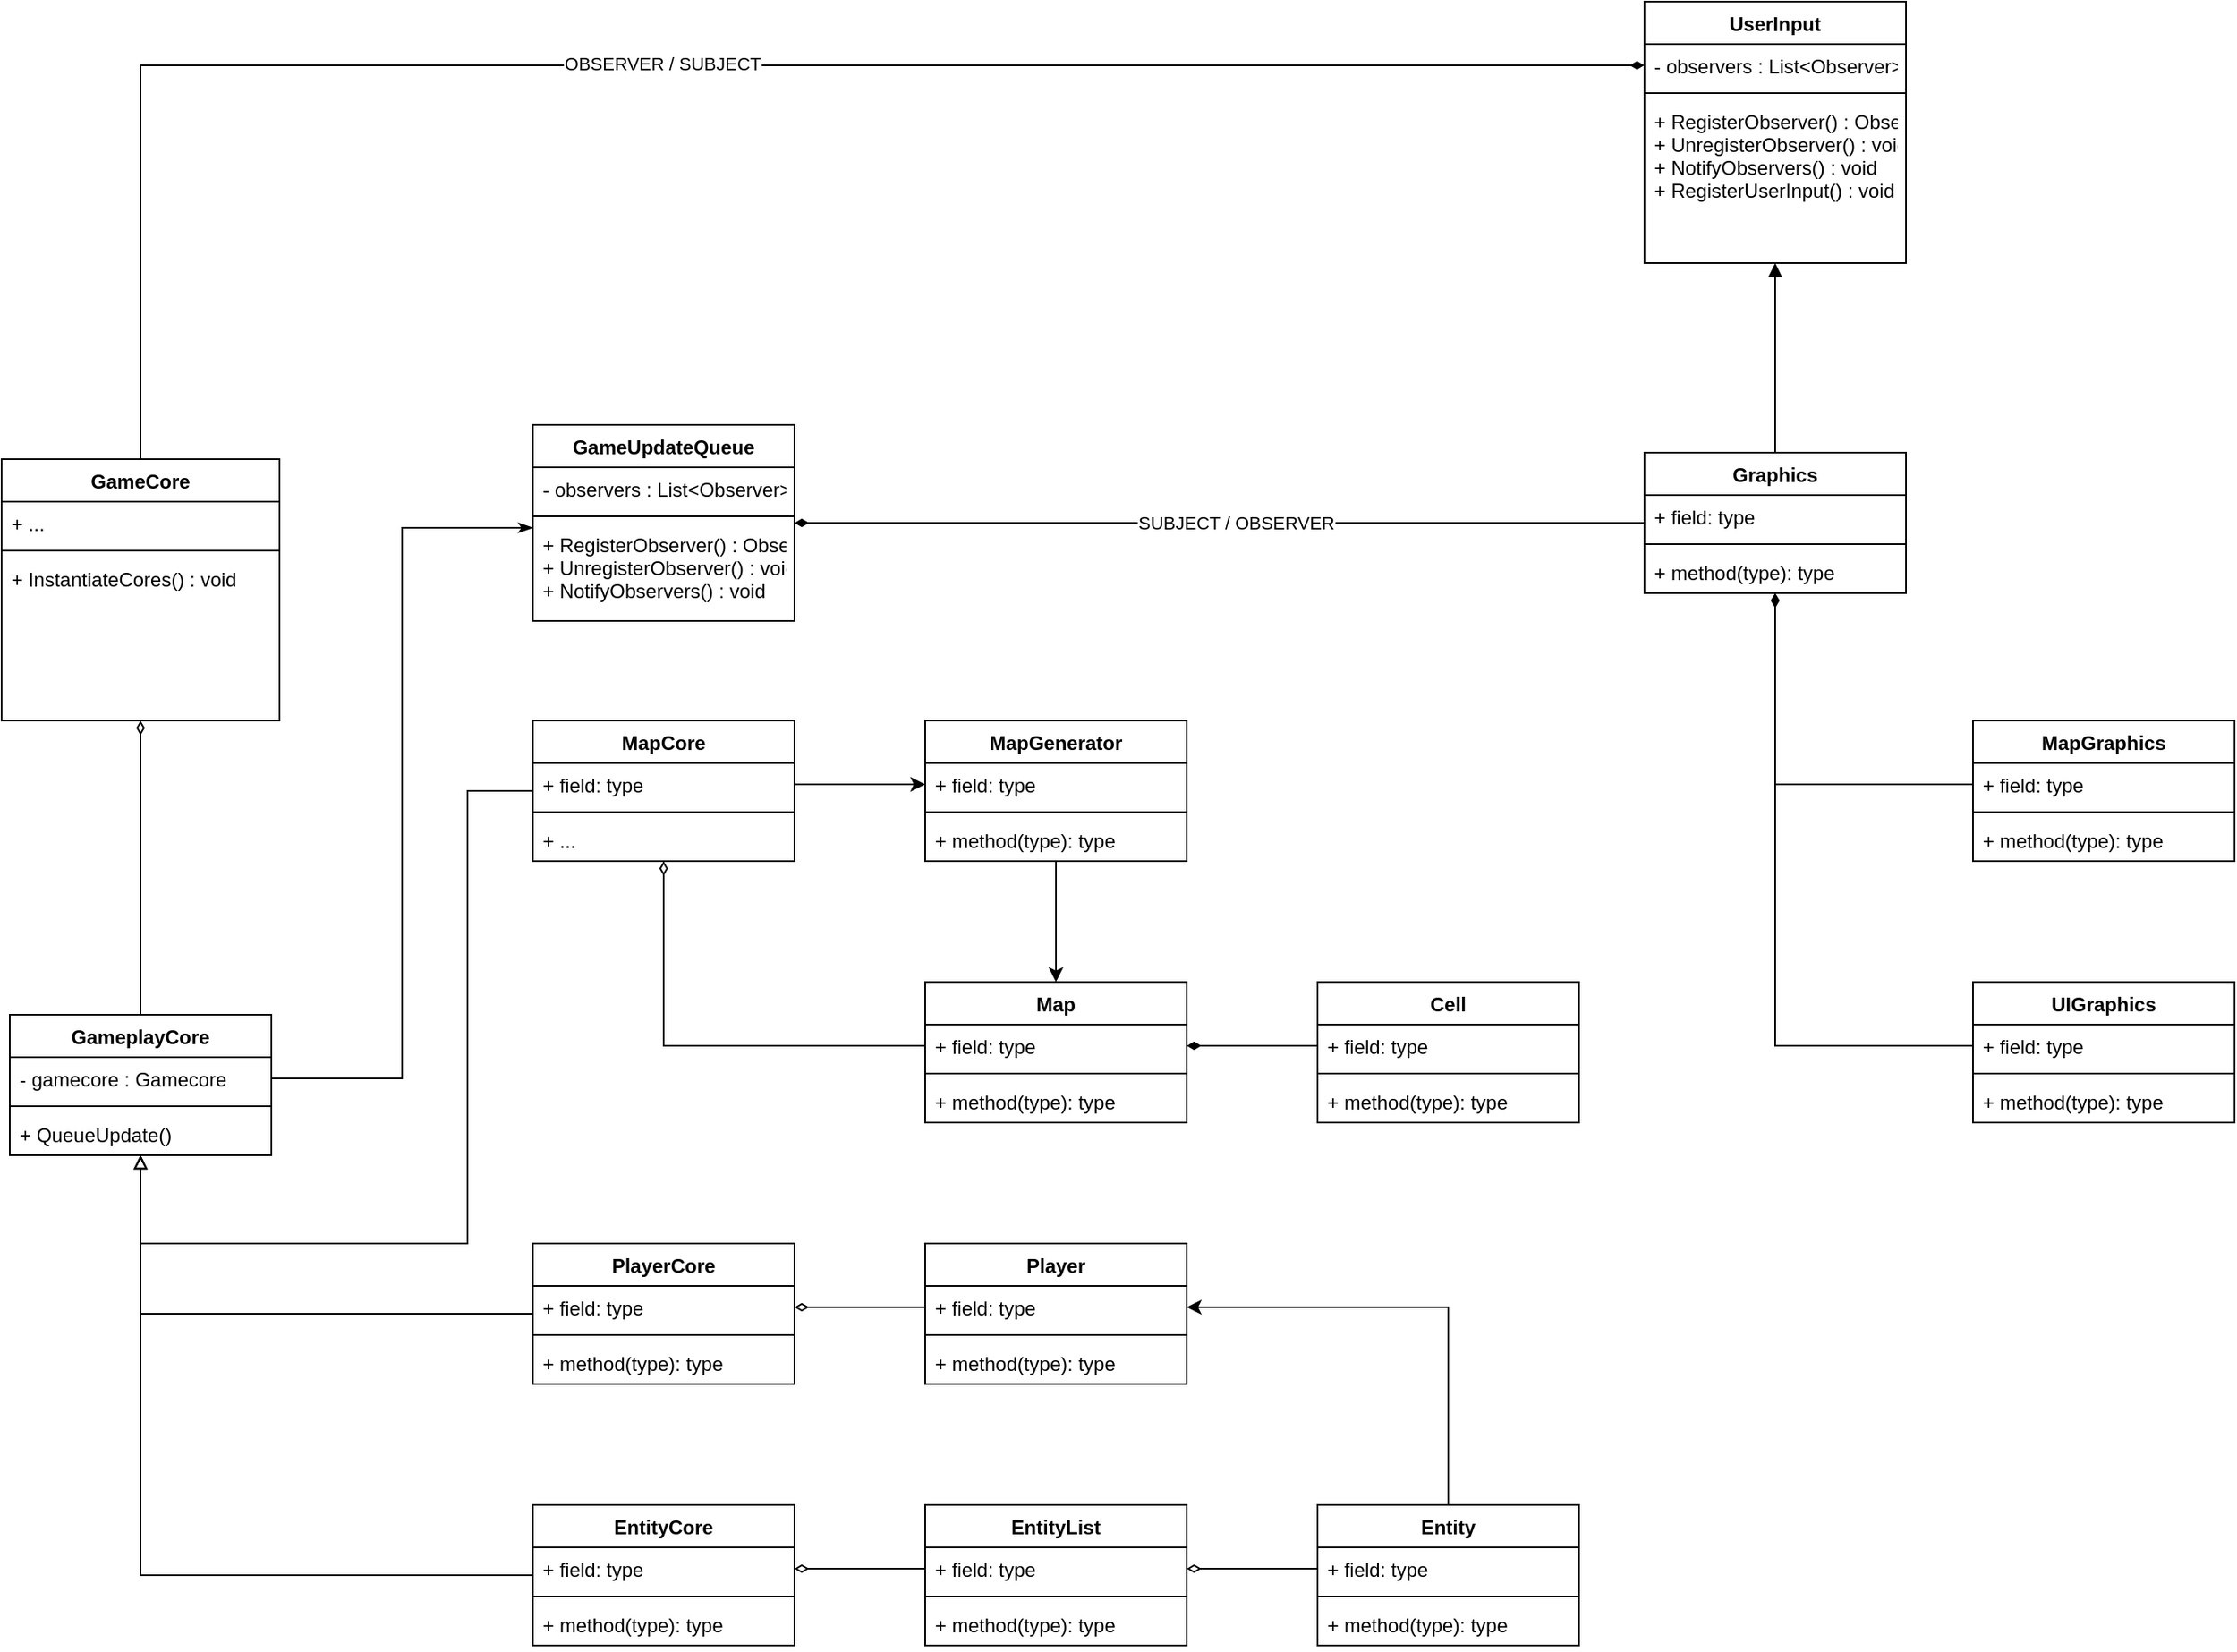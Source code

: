 <mxfile version="16.2.7" type="device"><diagram id="C5RBs43oDa-KdzZeNtuy" name="Page-1"><mxGraphModel dx="1182" dy="1929" grid="1" gridSize="10" guides="1" tooltips="1" connect="1" arrows="1" fold="1" page="1" pageScale="1" pageWidth="827" pageHeight="1169" math="0" shadow="0"><root><mxCell id="WIyWlLk6GJQsqaUBKTNV-0"/><mxCell id="WIyWlLk6GJQsqaUBKTNV-1" parent="WIyWlLk6GJQsqaUBKTNV-0"/><mxCell id="miT6KoYlr4Fq0C0mBJy8-0" value="GameCore" style="swimlane;fontStyle=1;align=center;verticalAlign=top;childLayout=stackLayout;horizontal=1;startSize=26;horizontalStack=0;resizeParent=1;resizeParentMax=0;resizeLast=0;collapsible=1;marginBottom=0;" parent="WIyWlLk6GJQsqaUBKTNV-1" vertex="1"><mxGeometry x="35" y="40" width="170" height="160" as="geometry"/></mxCell><mxCell id="miT6KoYlr4Fq0C0mBJy8-1" value="+ ..." style="text;strokeColor=none;fillColor=none;align=left;verticalAlign=top;spacingLeft=4;spacingRight=4;overflow=hidden;rotatable=0;points=[[0,0.5],[1,0.5]];portConstraint=eastwest;" parent="miT6KoYlr4Fq0C0mBJy8-0" vertex="1"><mxGeometry y="26" width="170" height="26" as="geometry"/></mxCell><mxCell id="miT6KoYlr4Fq0C0mBJy8-2" value="" style="line;strokeWidth=1;fillColor=none;align=left;verticalAlign=middle;spacingTop=-1;spacingLeft=3;spacingRight=3;rotatable=0;labelPosition=right;points=[];portConstraint=eastwest;" parent="miT6KoYlr4Fq0C0mBJy8-0" vertex="1"><mxGeometry y="52" width="170" height="8" as="geometry"/></mxCell><mxCell id="miT6KoYlr4Fq0C0mBJy8-3" value="+ InstantiateCores() : void&#xA;" style="text;strokeColor=none;fillColor=none;align=left;verticalAlign=top;spacingLeft=4;spacingRight=4;overflow=hidden;rotatable=0;points=[[0,0.5],[1,0.5]];portConstraint=eastwest;" parent="miT6KoYlr4Fq0C0mBJy8-0" vertex="1"><mxGeometry y="60" width="170" height="100" as="geometry"/></mxCell><mxCell id="miT6KoYlr4Fq0C0mBJy8-47" style="edgeStyle=orthogonalEdgeStyle;rounded=0;orthogonalLoop=1;jettySize=auto;html=1;exitX=0.5;exitY=1;exitDx=0;exitDy=0;entryX=0;entryY=0.5;entryDx=0;entryDy=0;startArrow=diamondThin;startFill=0;endArrow=none;endFill=0;" parent="WIyWlLk6GJQsqaUBKTNV-1" source="miT6KoYlr4Fq0C0mBJy8-4" target="miT6KoYlr4Fq0C0mBJy8-22" edge="1"><mxGeometry relative="1" as="geometry"/></mxCell><mxCell id="OhZlBr9VXH7yIJM2zUtV-12" style="edgeStyle=orthogonalEdgeStyle;rounded=0;orthogonalLoop=1;jettySize=auto;html=1;exitX=0;exitY=0.5;exitDx=0;exitDy=0;entryX=0.5;entryY=1;entryDx=0;entryDy=0;endArrow=block;endFill=0;" parent="WIyWlLk6GJQsqaUBKTNV-1" source="miT6KoYlr4Fq0C0mBJy8-4" target="OhZlBr9VXH7yIJM2zUtV-7" edge="1"><mxGeometry relative="1" as="geometry"><Array as="points"><mxPoint x="320" y="243"/><mxPoint x="320" y="520"/><mxPoint x="120" y="520"/></Array></mxGeometry></mxCell><mxCell id="miT6KoYlr4Fq0C0mBJy8-4" value="MapCore" style="swimlane;fontStyle=1;align=center;verticalAlign=top;childLayout=stackLayout;horizontal=1;startSize=26;horizontalStack=0;resizeParent=1;resizeParentMax=0;resizeLast=0;collapsible=1;marginBottom=0;" parent="WIyWlLk6GJQsqaUBKTNV-1" vertex="1"><mxGeometry x="360" y="200" width="160" height="86" as="geometry"/></mxCell><mxCell id="miT6KoYlr4Fq0C0mBJy8-5" value="+ field: type" style="text;strokeColor=none;fillColor=none;align=left;verticalAlign=top;spacingLeft=4;spacingRight=4;overflow=hidden;rotatable=0;points=[[0,0.5],[1,0.5]];portConstraint=eastwest;" parent="miT6KoYlr4Fq0C0mBJy8-4" vertex="1"><mxGeometry y="26" width="160" height="26" as="geometry"/></mxCell><mxCell id="miT6KoYlr4Fq0C0mBJy8-6" value="" style="line;strokeWidth=1;fillColor=none;align=left;verticalAlign=middle;spacingTop=-1;spacingLeft=3;spacingRight=3;rotatable=0;labelPosition=right;points=[];portConstraint=eastwest;" parent="miT6KoYlr4Fq0C0mBJy8-4" vertex="1"><mxGeometry y="52" width="160" height="8" as="geometry"/></mxCell><mxCell id="miT6KoYlr4Fq0C0mBJy8-7" value="+ ..." style="text;strokeColor=none;fillColor=none;align=left;verticalAlign=top;spacingLeft=4;spacingRight=4;overflow=hidden;rotatable=0;points=[[0,0.5],[1,0.5]];portConstraint=eastwest;" parent="miT6KoYlr4Fq0C0mBJy8-4" vertex="1"><mxGeometry y="60" width="160" height="26" as="geometry"/></mxCell><mxCell id="OhZlBr9VXH7yIJM2zUtV-13" style="edgeStyle=orthogonalEdgeStyle;rounded=0;orthogonalLoop=1;jettySize=auto;html=1;exitX=0;exitY=0.5;exitDx=0;exitDy=0;endArrow=block;endFill=0;" parent="WIyWlLk6GJQsqaUBKTNV-1" source="miT6KoYlr4Fq0C0mBJy8-8" target="OhZlBr9VXH7yIJM2zUtV-7" edge="1"><mxGeometry relative="1" as="geometry"/></mxCell><mxCell id="miT6KoYlr4Fq0C0mBJy8-8" value="PlayerCore" style="swimlane;fontStyle=1;align=center;verticalAlign=top;childLayout=stackLayout;horizontal=1;startSize=26;horizontalStack=0;resizeParent=1;resizeParentMax=0;resizeLast=0;collapsible=1;marginBottom=0;" parent="WIyWlLk6GJQsqaUBKTNV-1" vertex="1"><mxGeometry x="360" y="520" width="160" height="86" as="geometry"/></mxCell><mxCell id="miT6KoYlr4Fq0C0mBJy8-9" value="+ field: type" style="text;strokeColor=none;fillColor=none;align=left;verticalAlign=top;spacingLeft=4;spacingRight=4;overflow=hidden;rotatable=0;points=[[0,0.5],[1,0.5]];portConstraint=eastwest;" parent="miT6KoYlr4Fq0C0mBJy8-8" vertex="1"><mxGeometry y="26" width="160" height="26" as="geometry"/></mxCell><mxCell id="miT6KoYlr4Fq0C0mBJy8-10" value="" style="line;strokeWidth=1;fillColor=none;align=left;verticalAlign=middle;spacingTop=-1;spacingLeft=3;spacingRight=3;rotatable=0;labelPosition=right;points=[];portConstraint=eastwest;" parent="miT6KoYlr4Fq0C0mBJy8-8" vertex="1"><mxGeometry y="52" width="160" height="8" as="geometry"/></mxCell><mxCell id="miT6KoYlr4Fq0C0mBJy8-11" value="+ method(type): type" style="text;strokeColor=none;fillColor=none;align=left;verticalAlign=top;spacingLeft=4;spacingRight=4;overflow=hidden;rotatable=0;points=[[0,0.5],[1,0.5]];portConstraint=eastwest;" parent="miT6KoYlr4Fq0C0mBJy8-8" vertex="1"><mxGeometry y="60" width="160" height="26" as="geometry"/></mxCell><mxCell id="OhZlBr9VXH7yIJM2zUtV-14" style="edgeStyle=orthogonalEdgeStyle;rounded=0;orthogonalLoop=1;jettySize=auto;html=1;exitX=0;exitY=0.5;exitDx=0;exitDy=0;endArrow=block;endFill=0;" parent="WIyWlLk6GJQsqaUBKTNV-1" source="miT6KoYlr4Fq0C0mBJy8-12" target="OhZlBr9VXH7yIJM2zUtV-7" edge="1"><mxGeometry relative="1" as="geometry"/></mxCell><mxCell id="miT6KoYlr4Fq0C0mBJy8-12" value="EntityCore" style="swimlane;fontStyle=1;align=center;verticalAlign=top;childLayout=stackLayout;horizontal=1;startSize=26;horizontalStack=0;resizeParent=1;resizeParentMax=0;resizeLast=0;collapsible=1;marginBottom=0;" parent="WIyWlLk6GJQsqaUBKTNV-1" vertex="1"><mxGeometry x="360" y="680" width="160" height="86" as="geometry"/></mxCell><mxCell id="miT6KoYlr4Fq0C0mBJy8-13" value="+ field: type" style="text;strokeColor=none;fillColor=none;align=left;verticalAlign=top;spacingLeft=4;spacingRight=4;overflow=hidden;rotatable=0;points=[[0,0.5],[1,0.5]];portConstraint=eastwest;" parent="miT6KoYlr4Fq0C0mBJy8-12" vertex="1"><mxGeometry y="26" width="160" height="26" as="geometry"/></mxCell><mxCell id="miT6KoYlr4Fq0C0mBJy8-14" value="" style="line;strokeWidth=1;fillColor=none;align=left;verticalAlign=middle;spacingTop=-1;spacingLeft=3;spacingRight=3;rotatable=0;labelPosition=right;points=[];portConstraint=eastwest;" parent="miT6KoYlr4Fq0C0mBJy8-12" vertex="1"><mxGeometry y="52" width="160" height="8" as="geometry"/></mxCell><mxCell id="miT6KoYlr4Fq0C0mBJy8-15" value="+ method(type): type" style="text;strokeColor=none;fillColor=none;align=left;verticalAlign=top;spacingLeft=4;spacingRight=4;overflow=hidden;rotatable=0;points=[[0,0.5],[1,0.5]];portConstraint=eastwest;" parent="miT6KoYlr4Fq0C0mBJy8-12" vertex="1"><mxGeometry y="60" width="160" height="26" as="geometry"/></mxCell><mxCell id="miT6KoYlr4Fq0C0mBJy8-45" style="edgeStyle=orthogonalEdgeStyle;rounded=0;orthogonalLoop=1;jettySize=auto;html=1;exitX=0.5;exitY=1;exitDx=0;exitDy=0;entryX=0.5;entryY=0;entryDx=0;entryDy=0;startArrow=none;startFill=0;endArrow=classic;endFill=1;" parent="WIyWlLk6GJQsqaUBKTNV-1" source="miT6KoYlr4Fq0C0mBJy8-17" target="miT6KoYlr4Fq0C0mBJy8-21" edge="1"><mxGeometry relative="1" as="geometry"/></mxCell><mxCell id="miT6KoYlr4Fq0C0mBJy8-17" value="MapGenerator" style="swimlane;fontStyle=1;align=center;verticalAlign=top;childLayout=stackLayout;horizontal=1;startSize=26;horizontalStack=0;resizeParent=1;resizeParentMax=0;resizeLast=0;collapsible=1;marginBottom=0;" parent="WIyWlLk6GJQsqaUBKTNV-1" vertex="1"><mxGeometry x="600" y="200" width="160" height="86" as="geometry"/></mxCell><mxCell id="miT6KoYlr4Fq0C0mBJy8-18" value="+ field: type" style="text;strokeColor=none;fillColor=none;align=left;verticalAlign=top;spacingLeft=4;spacingRight=4;overflow=hidden;rotatable=0;points=[[0,0.5],[1,0.5]];portConstraint=eastwest;" parent="miT6KoYlr4Fq0C0mBJy8-17" vertex="1"><mxGeometry y="26" width="160" height="26" as="geometry"/></mxCell><mxCell id="miT6KoYlr4Fq0C0mBJy8-19" value="" style="line;strokeWidth=1;fillColor=none;align=left;verticalAlign=middle;spacingTop=-1;spacingLeft=3;spacingRight=3;rotatable=0;labelPosition=right;points=[];portConstraint=eastwest;" parent="miT6KoYlr4Fq0C0mBJy8-17" vertex="1"><mxGeometry y="52" width="160" height="8" as="geometry"/></mxCell><mxCell id="miT6KoYlr4Fq0C0mBJy8-20" value="+ method(type): type" style="text;strokeColor=none;fillColor=none;align=left;verticalAlign=top;spacingLeft=4;spacingRight=4;overflow=hidden;rotatable=0;points=[[0,0.5],[1,0.5]];portConstraint=eastwest;" parent="miT6KoYlr4Fq0C0mBJy8-17" vertex="1"><mxGeometry y="60" width="160" height="26" as="geometry"/></mxCell><mxCell id="miT6KoYlr4Fq0C0mBJy8-21" value="Map" style="swimlane;fontStyle=1;align=center;verticalAlign=top;childLayout=stackLayout;horizontal=1;startSize=26;horizontalStack=0;resizeParent=1;resizeParentMax=0;resizeLast=0;collapsible=1;marginBottom=0;" parent="WIyWlLk6GJQsqaUBKTNV-1" vertex="1"><mxGeometry x="600" y="360" width="160" height="86" as="geometry"/></mxCell><mxCell id="miT6KoYlr4Fq0C0mBJy8-22" value="+ field: type" style="text;strokeColor=none;fillColor=none;align=left;verticalAlign=top;spacingLeft=4;spacingRight=4;overflow=hidden;rotatable=0;points=[[0,0.5],[1,0.5]];portConstraint=eastwest;" parent="miT6KoYlr4Fq0C0mBJy8-21" vertex="1"><mxGeometry y="26" width="160" height="26" as="geometry"/></mxCell><mxCell id="miT6KoYlr4Fq0C0mBJy8-23" value="" style="line;strokeWidth=1;fillColor=none;align=left;verticalAlign=middle;spacingTop=-1;spacingLeft=3;spacingRight=3;rotatable=0;labelPosition=right;points=[];portConstraint=eastwest;" parent="miT6KoYlr4Fq0C0mBJy8-21" vertex="1"><mxGeometry y="52" width="160" height="8" as="geometry"/></mxCell><mxCell id="miT6KoYlr4Fq0C0mBJy8-24" value="+ method(type): type" style="text;strokeColor=none;fillColor=none;align=left;verticalAlign=top;spacingLeft=4;spacingRight=4;overflow=hidden;rotatable=0;points=[[0,0.5],[1,0.5]];portConstraint=eastwest;" parent="miT6KoYlr4Fq0C0mBJy8-21" vertex="1"><mxGeometry y="60" width="160" height="26" as="geometry"/></mxCell><mxCell id="miT6KoYlr4Fq0C0mBJy8-25" value="Cell" style="swimlane;fontStyle=1;align=center;verticalAlign=top;childLayout=stackLayout;horizontal=1;startSize=26;horizontalStack=0;resizeParent=1;resizeParentMax=0;resizeLast=0;collapsible=1;marginBottom=0;" parent="WIyWlLk6GJQsqaUBKTNV-1" vertex="1"><mxGeometry x="840" y="360" width="160" height="86" as="geometry"/></mxCell><mxCell id="miT6KoYlr4Fq0C0mBJy8-26" value="+ field: type" style="text;strokeColor=none;fillColor=none;align=left;verticalAlign=top;spacingLeft=4;spacingRight=4;overflow=hidden;rotatable=0;points=[[0,0.5],[1,0.5]];portConstraint=eastwest;" parent="miT6KoYlr4Fq0C0mBJy8-25" vertex="1"><mxGeometry y="26" width="160" height="26" as="geometry"/></mxCell><mxCell id="miT6KoYlr4Fq0C0mBJy8-27" value="" style="line;strokeWidth=1;fillColor=none;align=left;verticalAlign=middle;spacingTop=-1;spacingLeft=3;spacingRight=3;rotatable=0;labelPosition=right;points=[];portConstraint=eastwest;" parent="miT6KoYlr4Fq0C0mBJy8-25" vertex="1"><mxGeometry y="52" width="160" height="8" as="geometry"/></mxCell><mxCell id="miT6KoYlr4Fq0C0mBJy8-28" value="+ method(type): type" style="text;strokeColor=none;fillColor=none;align=left;verticalAlign=top;spacingLeft=4;spacingRight=4;overflow=hidden;rotatable=0;points=[[0,0.5],[1,0.5]];portConstraint=eastwest;" parent="miT6KoYlr4Fq0C0mBJy8-25" vertex="1"><mxGeometry y="60" width="160" height="26" as="geometry"/></mxCell><mxCell id="miT6KoYlr4Fq0C0mBJy8-29" value="Player" style="swimlane;fontStyle=1;align=center;verticalAlign=top;childLayout=stackLayout;horizontal=1;startSize=26;horizontalStack=0;resizeParent=1;resizeParentMax=0;resizeLast=0;collapsible=1;marginBottom=0;" parent="WIyWlLk6GJQsqaUBKTNV-1" vertex="1"><mxGeometry x="600" y="520" width="160" height="86" as="geometry"/></mxCell><mxCell id="miT6KoYlr4Fq0C0mBJy8-30" value="+ field: type" style="text;strokeColor=none;fillColor=none;align=left;verticalAlign=top;spacingLeft=4;spacingRight=4;overflow=hidden;rotatable=0;points=[[0,0.5],[1,0.5]];portConstraint=eastwest;" parent="miT6KoYlr4Fq0C0mBJy8-29" vertex="1"><mxGeometry y="26" width="160" height="26" as="geometry"/></mxCell><mxCell id="miT6KoYlr4Fq0C0mBJy8-31" value="" style="line;strokeWidth=1;fillColor=none;align=left;verticalAlign=middle;spacingTop=-1;spacingLeft=3;spacingRight=3;rotatable=0;labelPosition=right;points=[];portConstraint=eastwest;" parent="miT6KoYlr4Fq0C0mBJy8-29" vertex="1"><mxGeometry y="52" width="160" height="8" as="geometry"/></mxCell><mxCell id="miT6KoYlr4Fq0C0mBJy8-32" value="+ method(type): type" style="text;strokeColor=none;fillColor=none;align=left;verticalAlign=top;spacingLeft=4;spacingRight=4;overflow=hidden;rotatable=0;points=[[0,0.5],[1,0.5]];portConstraint=eastwest;" parent="miT6KoYlr4Fq0C0mBJy8-29" vertex="1"><mxGeometry y="60" width="160" height="26" as="geometry"/></mxCell><mxCell id="miT6KoYlr4Fq0C0mBJy8-33" value="EntityList" style="swimlane;fontStyle=1;align=center;verticalAlign=top;childLayout=stackLayout;horizontal=1;startSize=26;horizontalStack=0;resizeParent=1;resizeParentMax=0;resizeLast=0;collapsible=1;marginBottom=0;" parent="WIyWlLk6GJQsqaUBKTNV-1" vertex="1"><mxGeometry x="600" y="680" width="160" height="86" as="geometry"/></mxCell><mxCell id="miT6KoYlr4Fq0C0mBJy8-34" value="+ field: type" style="text;strokeColor=none;fillColor=none;align=left;verticalAlign=top;spacingLeft=4;spacingRight=4;overflow=hidden;rotatable=0;points=[[0,0.5],[1,0.5]];portConstraint=eastwest;" parent="miT6KoYlr4Fq0C0mBJy8-33" vertex="1"><mxGeometry y="26" width="160" height="26" as="geometry"/></mxCell><mxCell id="miT6KoYlr4Fq0C0mBJy8-35" value="" style="line;strokeWidth=1;fillColor=none;align=left;verticalAlign=middle;spacingTop=-1;spacingLeft=3;spacingRight=3;rotatable=0;labelPosition=right;points=[];portConstraint=eastwest;" parent="miT6KoYlr4Fq0C0mBJy8-33" vertex="1"><mxGeometry y="52" width="160" height="8" as="geometry"/></mxCell><mxCell id="miT6KoYlr4Fq0C0mBJy8-36" value="+ method(type): type" style="text;strokeColor=none;fillColor=none;align=left;verticalAlign=top;spacingLeft=4;spacingRight=4;overflow=hidden;rotatable=0;points=[[0,0.5],[1,0.5]];portConstraint=eastwest;" parent="miT6KoYlr4Fq0C0mBJy8-33" vertex="1"><mxGeometry y="60" width="160" height="26" as="geometry"/></mxCell><mxCell id="miT6KoYlr4Fq0C0mBJy8-46" style="edgeStyle=orthogonalEdgeStyle;rounded=0;orthogonalLoop=1;jettySize=auto;html=1;exitX=0.5;exitY=0;exitDx=0;exitDy=0;entryX=1;entryY=0.5;entryDx=0;entryDy=0;startArrow=none;startFill=0;endArrow=classic;endFill=1;" parent="WIyWlLk6GJQsqaUBKTNV-1" source="miT6KoYlr4Fq0C0mBJy8-37" target="miT6KoYlr4Fq0C0mBJy8-30" edge="1"><mxGeometry relative="1" as="geometry"/></mxCell><mxCell id="miT6KoYlr4Fq0C0mBJy8-37" value="Entity" style="swimlane;fontStyle=1;align=center;verticalAlign=top;childLayout=stackLayout;horizontal=1;startSize=26;horizontalStack=0;resizeParent=1;resizeParentMax=0;resizeLast=0;collapsible=1;marginBottom=0;" parent="WIyWlLk6GJQsqaUBKTNV-1" vertex="1"><mxGeometry x="840" y="680" width="160" height="86" as="geometry"/></mxCell><mxCell id="miT6KoYlr4Fq0C0mBJy8-38" value="+ field: type" style="text;strokeColor=none;fillColor=none;align=left;verticalAlign=top;spacingLeft=4;spacingRight=4;overflow=hidden;rotatable=0;points=[[0,0.5],[1,0.5]];portConstraint=eastwest;" parent="miT6KoYlr4Fq0C0mBJy8-37" vertex="1"><mxGeometry y="26" width="160" height="26" as="geometry"/></mxCell><mxCell id="miT6KoYlr4Fq0C0mBJy8-39" value="" style="line;strokeWidth=1;fillColor=none;align=left;verticalAlign=middle;spacingTop=-1;spacingLeft=3;spacingRight=3;rotatable=0;labelPosition=right;points=[];portConstraint=eastwest;" parent="miT6KoYlr4Fq0C0mBJy8-37" vertex="1"><mxGeometry y="52" width="160" height="8" as="geometry"/></mxCell><mxCell id="miT6KoYlr4Fq0C0mBJy8-40" value="+ method(type): type" style="text;strokeColor=none;fillColor=none;align=left;verticalAlign=top;spacingLeft=4;spacingRight=4;overflow=hidden;rotatable=0;points=[[0,0.5],[1,0.5]];portConstraint=eastwest;" parent="miT6KoYlr4Fq0C0mBJy8-37" vertex="1"><mxGeometry y="60" width="160" height="26" as="geometry"/></mxCell><mxCell id="miT6KoYlr4Fq0C0mBJy8-44" style="edgeStyle=orthogonalEdgeStyle;rounded=0;orthogonalLoop=1;jettySize=auto;html=1;exitX=1;exitY=0.5;exitDx=0;exitDy=0;entryX=0;entryY=0.5;entryDx=0;entryDy=0;startArrow=none;startFill=0;endArrow=classic;endFill=1;" parent="WIyWlLk6GJQsqaUBKTNV-1" source="miT6KoYlr4Fq0C0mBJy8-5" target="miT6KoYlr4Fq0C0mBJy8-18" edge="1"><mxGeometry relative="1" as="geometry"/></mxCell><mxCell id="miT6KoYlr4Fq0C0mBJy8-48" style="edgeStyle=orthogonalEdgeStyle;rounded=0;orthogonalLoop=1;jettySize=auto;html=1;exitX=1;exitY=0.5;exitDx=0;exitDy=0;entryX=0;entryY=0.5;entryDx=0;entryDy=0;startArrow=diamondThin;startFill=0;endArrow=none;endFill=0;" parent="WIyWlLk6GJQsqaUBKTNV-1" source="miT6KoYlr4Fq0C0mBJy8-9" target="miT6KoYlr4Fq0C0mBJy8-30" edge="1"><mxGeometry relative="1" as="geometry"/></mxCell><mxCell id="miT6KoYlr4Fq0C0mBJy8-50" style="edgeStyle=orthogonalEdgeStyle;rounded=0;orthogonalLoop=1;jettySize=auto;html=1;exitX=1;exitY=0.5;exitDx=0;exitDy=0;entryX=0;entryY=0.5;entryDx=0;entryDy=0;startArrow=diamondThin;startFill=0;endArrow=none;endFill=0;" parent="WIyWlLk6GJQsqaUBKTNV-1" source="miT6KoYlr4Fq0C0mBJy8-13" target="miT6KoYlr4Fq0C0mBJy8-34" edge="1"><mxGeometry relative="1" as="geometry"/></mxCell><mxCell id="miT6KoYlr4Fq0C0mBJy8-51" style="edgeStyle=orthogonalEdgeStyle;rounded=0;orthogonalLoop=1;jettySize=auto;html=1;exitX=1;exitY=0.5;exitDx=0;exitDy=0;entryX=0;entryY=0.5;entryDx=0;entryDy=0;startArrow=diamondThin;startFill=0;endArrow=none;endFill=0;" parent="WIyWlLk6GJQsqaUBKTNV-1" source="miT6KoYlr4Fq0C0mBJy8-34" target="miT6KoYlr4Fq0C0mBJy8-38" edge="1"><mxGeometry relative="1" as="geometry"/></mxCell><mxCell id="miT6KoYlr4Fq0C0mBJy8-52" style="edgeStyle=orthogonalEdgeStyle;rounded=0;orthogonalLoop=1;jettySize=auto;html=1;exitX=1;exitY=0.5;exitDx=0;exitDy=0;entryX=0;entryY=0.5;entryDx=0;entryDy=0;startArrow=diamondThin;startFill=1;endArrow=none;endFill=0;" parent="WIyWlLk6GJQsqaUBKTNV-1" source="miT6KoYlr4Fq0C0mBJy8-22" target="miT6KoYlr4Fq0C0mBJy8-26" edge="1"><mxGeometry relative="1" as="geometry"/></mxCell><mxCell id="vRj6a2zsIIq6kAdM4MDe-0" value="MapGraphics" style="swimlane;fontStyle=1;align=center;verticalAlign=top;childLayout=stackLayout;horizontal=1;startSize=26;horizontalStack=0;resizeParent=1;resizeParentMax=0;resizeLast=0;collapsible=1;marginBottom=0;" parent="WIyWlLk6GJQsqaUBKTNV-1" vertex="1"><mxGeometry x="1241" y="200" width="160" height="86" as="geometry"/></mxCell><mxCell id="vRj6a2zsIIq6kAdM4MDe-1" value="+ field: type" style="text;strokeColor=none;fillColor=none;align=left;verticalAlign=top;spacingLeft=4;spacingRight=4;overflow=hidden;rotatable=0;points=[[0,0.5],[1,0.5]];portConstraint=eastwest;" parent="vRj6a2zsIIq6kAdM4MDe-0" vertex="1"><mxGeometry y="26" width="160" height="26" as="geometry"/></mxCell><mxCell id="vRj6a2zsIIq6kAdM4MDe-2" value="" style="line;strokeWidth=1;fillColor=none;align=left;verticalAlign=middle;spacingTop=-1;spacingLeft=3;spacingRight=3;rotatable=0;labelPosition=right;points=[];portConstraint=eastwest;" parent="vRj6a2zsIIq6kAdM4MDe-0" vertex="1"><mxGeometry y="52" width="160" height="8" as="geometry"/></mxCell><mxCell id="vRj6a2zsIIq6kAdM4MDe-3" value="+ method(type): type" style="text;strokeColor=none;fillColor=none;align=left;verticalAlign=top;spacingLeft=4;spacingRight=4;overflow=hidden;rotatable=0;points=[[0,0.5],[1,0.5]];portConstraint=eastwest;" parent="vRj6a2zsIIq6kAdM4MDe-0" vertex="1"><mxGeometry y="60" width="160" height="26" as="geometry"/></mxCell><mxCell id="vRj6a2zsIIq6kAdM4MDe-4" value="UIGraphics" style="swimlane;fontStyle=1;align=center;verticalAlign=top;childLayout=stackLayout;horizontal=1;startSize=26;horizontalStack=0;resizeParent=1;resizeParentMax=0;resizeLast=0;collapsible=1;marginBottom=0;" parent="WIyWlLk6GJQsqaUBKTNV-1" vertex="1"><mxGeometry x="1241" y="360" width="160" height="86" as="geometry"/></mxCell><mxCell id="vRj6a2zsIIq6kAdM4MDe-5" value="+ field: type" style="text;strokeColor=none;fillColor=none;align=left;verticalAlign=top;spacingLeft=4;spacingRight=4;overflow=hidden;rotatable=0;points=[[0,0.5],[1,0.5]];portConstraint=eastwest;" parent="vRj6a2zsIIq6kAdM4MDe-4" vertex="1"><mxGeometry y="26" width="160" height="26" as="geometry"/></mxCell><mxCell id="vRj6a2zsIIq6kAdM4MDe-6" value="" style="line;strokeWidth=1;fillColor=none;align=left;verticalAlign=middle;spacingTop=-1;spacingLeft=3;spacingRight=3;rotatable=0;labelPosition=right;points=[];portConstraint=eastwest;" parent="vRj6a2zsIIq6kAdM4MDe-4" vertex="1"><mxGeometry y="52" width="160" height="8" as="geometry"/></mxCell><mxCell id="vRj6a2zsIIq6kAdM4MDe-7" value="+ method(type): type" style="text;strokeColor=none;fillColor=none;align=left;verticalAlign=top;spacingLeft=4;spacingRight=4;overflow=hidden;rotatable=0;points=[[0,0.5],[1,0.5]];portConstraint=eastwest;" parent="vRj6a2zsIIq6kAdM4MDe-4" vertex="1"><mxGeometry y="60" width="160" height="26" as="geometry"/></mxCell><mxCell id="vRj6a2zsIIq6kAdM4MDe-13" style="edgeStyle=orthogonalEdgeStyle;rounded=0;orthogonalLoop=1;jettySize=auto;html=1;exitX=0.5;exitY=1;exitDx=0;exitDy=0;entryX=0;entryY=0.5;entryDx=0;entryDy=0;endArrow=none;endFill=0;startArrow=diamondThin;startFill=1;" parent="WIyWlLk6GJQsqaUBKTNV-1" source="vRj6a2zsIIq6kAdM4MDe-8" target="vRj6a2zsIIq6kAdM4MDe-1" edge="1"><mxGeometry relative="1" as="geometry"/></mxCell><mxCell id="vRj6a2zsIIq6kAdM4MDe-14" style="edgeStyle=orthogonalEdgeStyle;rounded=0;orthogonalLoop=1;jettySize=auto;html=1;exitX=0.5;exitY=1;exitDx=0;exitDy=0;entryX=0;entryY=0.5;entryDx=0;entryDy=0;startArrow=diamondThin;startFill=1;endArrow=none;endFill=0;" parent="WIyWlLk6GJQsqaUBKTNV-1" source="vRj6a2zsIIq6kAdM4MDe-8" target="vRj6a2zsIIq6kAdM4MDe-5" edge="1"><mxGeometry relative="1" as="geometry"/></mxCell><mxCell id="OhZlBr9VXH7yIJM2zUtV-23" style="edgeStyle=orthogonalEdgeStyle;rounded=0;orthogonalLoop=1;jettySize=auto;html=1;exitX=0.5;exitY=0;exitDx=0;exitDy=0;endArrow=block;endFill=1;" parent="WIyWlLk6GJQsqaUBKTNV-1" source="vRj6a2zsIIq6kAdM4MDe-8" target="OhZlBr9VXH7yIJM2zUtV-15" edge="1"><mxGeometry relative="1" as="geometry"/></mxCell><mxCell id="vRj6a2zsIIq6kAdM4MDe-8" value="Graphics" style="swimlane;fontStyle=1;align=center;verticalAlign=top;childLayout=stackLayout;horizontal=1;startSize=26;horizontalStack=0;resizeParent=1;resizeParentMax=0;resizeLast=0;collapsible=1;marginBottom=0;" parent="WIyWlLk6GJQsqaUBKTNV-1" vertex="1"><mxGeometry x="1040" y="36" width="160" height="86" as="geometry"/></mxCell><mxCell id="vRj6a2zsIIq6kAdM4MDe-9" value="+ field: type" style="text;strokeColor=none;fillColor=none;align=left;verticalAlign=top;spacingLeft=4;spacingRight=4;overflow=hidden;rotatable=0;points=[[0,0.5],[1,0.5]];portConstraint=eastwest;" parent="vRj6a2zsIIq6kAdM4MDe-8" vertex="1"><mxGeometry y="26" width="160" height="26" as="geometry"/></mxCell><mxCell id="vRj6a2zsIIq6kAdM4MDe-10" value="" style="line;strokeWidth=1;fillColor=none;align=left;verticalAlign=middle;spacingTop=-1;spacingLeft=3;spacingRight=3;rotatable=0;labelPosition=right;points=[];portConstraint=eastwest;" parent="vRj6a2zsIIq6kAdM4MDe-8" vertex="1"><mxGeometry y="52" width="160" height="8" as="geometry"/></mxCell><mxCell id="vRj6a2zsIIq6kAdM4MDe-11" value="+ method(type): type" style="text;strokeColor=none;fillColor=none;align=left;verticalAlign=top;spacingLeft=4;spacingRight=4;overflow=hidden;rotatable=0;points=[[0,0.5],[1,0.5]];portConstraint=eastwest;" parent="vRj6a2zsIIq6kAdM4MDe-8" vertex="1"><mxGeometry y="60" width="160" height="26" as="geometry"/></mxCell><mxCell id="OhZlBr9VXH7yIJM2zUtV-11" style="edgeStyle=orthogonalEdgeStyle;rounded=0;orthogonalLoop=1;jettySize=auto;html=1;exitX=0.5;exitY=0;exitDx=0;exitDy=0;endArrow=diamondThin;endFill=0;" parent="WIyWlLk6GJQsqaUBKTNV-1" source="OhZlBr9VXH7yIJM2zUtV-7" target="miT6KoYlr4Fq0C0mBJy8-0" edge="1"><mxGeometry relative="1" as="geometry"/></mxCell><mxCell id="OhZlBr9VXH7yIJM2zUtV-7" value="GameplayCore" style="swimlane;fontStyle=1;align=center;verticalAlign=top;childLayout=stackLayout;horizontal=1;startSize=26;horizontalStack=0;resizeParent=1;resizeParentMax=0;resizeLast=0;collapsible=1;marginBottom=0;" parent="WIyWlLk6GJQsqaUBKTNV-1" vertex="1"><mxGeometry x="40" y="380" width="160" height="86" as="geometry"/></mxCell><mxCell id="OhZlBr9VXH7yIJM2zUtV-8" value="- gamecore : Gamecore" style="text;strokeColor=none;fillColor=none;align=left;verticalAlign=top;spacingLeft=4;spacingRight=4;overflow=hidden;rotatable=0;points=[[0,0.5],[1,0.5]];portConstraint=eastwest;" parent="OhZlBr9VXH7yIJM2zUtV-7" vertex="1"><mxGeometry y="26" width="160" height="26" as="geometry"/></mxCell><mxCell id="OhZlBr9VXH7yIJM2zUtV-9" value="" style="line;strokeWidth=1;fillColor=none;align=left;verticalAlign=middle;spacingTop=-1;spacingLeft=3;spacingRight=3;rotatable=0;labelPosition=right;points=[];portConstraint=eastwest;" parent="OhZlBr9VXH7yIJM2zUtV-7" vertex="1"><mxGeometry y="52" width="160" height="8" as="geometry"/></mxCell><mxCell id="OhZlBr9VXH7yIJM2zUtV-10" value="+ QueueUpdate()" style="text;strokeColor=none;fillColor=none;align=left;verticalAlign=top;spacingLeft=4;spacingRight=4;overflow=hidden;rotatable=0;points=[[0,0.5],[1,0.5]];portConstraint=eastwest;" parent="OhZlBr9VXH7yIJM2zUtV-7" vertex="1"><mxGeometry y="60" width="160" height="26" as="geometry"/></mxCell><mxCell id="OhZlBr9VXH7yIJM2zUtV-15" value="UserInput" style="swimlane;fontStyle=1;align=center;verticalAlign=top;childLayout=stackLayout;horizontal=1;startSize=26;horizontalStack=0;resizeParent=1;resizeParentMax=0;resizeLast=0;collapsible=1;marginBottom=0;" parent="WIyWlLk6GJQsqaUBKTNV-1" vertex="1"><mxGeometry x="1040" y="-240" width="160" height="160" as="geometry"/></mxCell><mxCell id="OhZlBr9VXH7yIJM2zUtV-16" value="- observers : List&lt;Observer&gt;" style="text;strokeColor=none;fillColor=none;align=left;verticalAlign=top;spacingLeft=4;spacingRight=4;overflow=hidden;rotatable=0;points=[[0,0.5],[1,0.5]];portConstraint=eastwest;" parent="OhZlBr9VXH7yIJM2zUtV-15" vertex="1"><mxGeometry y="26" width="160" height="26" as="geometry"/></mxCell><mxCell id="OhZlBr9VXH7yIJM2zUtV-17" value="" style="line;strokeWidth=1;fillColor=none;align=left;verticalAlign=middle;spacingTop=-1;spacingLeft=3;spacingRight=3;rotatable=0;labelPosition=right;points=[];portConstraint=eastwest;" parent="OhZlBr9VXH7yIJM2zUtV-15" vertex="1"><mxGeometry y="52" width="160" height="8" as="geometry"/></mxCell><mxCell id="OhZlBr9VXH7yIJM2zUtV-18" value="+ RegisterObserver() : Observer&#xA;+ UnregisterObserver() : void&#xA;+ NotifyObservers() : void&#xA;+ RegisterUserInput() : void&#xA;" style="text;strokeColor=none;fillColor=none;align=left;verticalAlign=top;spacingLeft=4;spacingRight=4;overflow=hidden;rotatable=0;points=[[0,0.5],[1,0.5]];portConstraint=eastwest;" parent="OhZlBr9VXH7yIJM2zUtV-15" vertex="1"><mxGeometry y="60" width="160" height="100" as="geometry"/></mxCell><mxCell id="OhZlBr9VXH7yIJM2zUtV-24" style="edgeStyle=orthogonalEdgeStyle;rounded=0;orthogonalLoop=1;jettySize=auto;html=1;exitX=0;exitY=0.5;exitDx=0;exitDy=0;entryX=0.5;entryY=0;entryDx=0;entryDy=0;endArrow=none;endFill=0;startArrow=diamondThin;startFill=1;" parent="WIyWlLk6GJQsqaUBKTNV-1" source="OhZlBr9VXH7yIJM2zUtV-16" target="miT6KoYlr4Fq0C0mBJy8-0" edge="1"><mxGeometry relative="1" as="geometry"/></mxCell><mxCell id="jsM1-eJlGXFgbwzMvxT7-9" value="OBSERVER / SUBJECT" style="edgeLabel;html=1;align=center;verticalAlign=middle;resizable=0;points=[];" vertex="1" connectable="0" parent="OhZlBr9VXH7yIJM2zUtV-24"><mxGeometry x="0.035" y="2" relative="1" as="geometry"><mxPoint y="-3" as="offset"/></mxGeometry></mxCell><mxCell id="jsM1-eJlGXFgbwzMvxT7-7" style="edgeStyle=orthogonalEdgeStyle;rounded=0;orthogonalLoop=1;jettySize=auto;html=1;exitX=1;exitY=0.5;exitDx=0;exitDy=0;endArrow=none;endFill=0;startArrow=diamondThin;startFill=1;" edge="1" parent="WIyWlLk6GJQsqaUBKTNV-1" source="jsM1-eJlGXFgbwzMvxT7-0" target="vRj6a2zsIIq6kAdM4MDe-8"><mxGeometry relative="1" as="geometry"/></mxCell><mxCell id="jsM1-eJlGXFgbwzMvxT7-8" value="SUBJECT / OBSERVER" style="edgeLabel;html=1;align=center;verticalAlign=middle;resizable=0;points=[];" vertex="1" connectable="0" parent="jsM1-eJlGXFgbwzMvxT7-7"><mxGeometry x="-0.158" y="-3" relative="1" as="geometry"><mxPoint x="51" y="-3" as="offset"/></mxGeometry></mxCell><mxCell id="jsM1-eJlGXFgbwzMvxT7-0" value="GameUpdateQueue" style="swimlane;fontStyle=1;align=center;verticalAlign=top;childLayout=stackLayout;horizontal=1;startSize=26;horizontalStack=0;resizeParent=1;resizeParentMax=0;resizeLast=0;collapsible=1;marginBottom=0;" vertex="1" parent="WIyWlLk6GJQsqaUBKTNV-1"><mxGeometry x="360" y="19" width="160" height="120" as="geometry"/></mxCell><mxCell id="jsM1-eJlGXFgbwzMvxT7-1" value="- observers : List&lt;Observer&gt;" style="text;strokeColor=none;fillColor=none;align=left;verticalAlign=top;spacingLeft=4;spacingRight=4;overflow=hidden;rotatable=0;points=[[0,0.5],[1,0.5]];portConstraint=eastwest;" vertex="1" parent="jsM1-eJlGXFgbwzMvxT7-0"><mxGeometry y="26" width="160" height="26" as="geometry"/></mxCell><mxCell id="jsM1-eJlGXFgbwzMvxT7-2" value="" style="line;strokeWidth=1;fillColor=none;align=left;verticalAlign=middle;spacingTop=-1;spacingLeft=3;spacingRight=3;rotatable=0;labelPosition=right;points=[];portConstraint=eastwest;" vertex="1" parent="jsM1-eJlGXFgbwzMvxT7-0"><mxGeometry y="52" width="160" height="8" as="geometry"/></mxCell><mxCell id="jsM1-eJlGXFgbwzMvxT7-3" value="+ RegisterObserver() : Observer&#xA;+ UnregisterObserver() : void&#xA;+ NotifyObservers() : void" style="text;strokeColor=none;fillColor=none;align=left;verticalAlign=top;spacingLeft=4;spacingRight=4;overflow=hidden;rotatable=0;points=[[0,0.5],[1,0.5]];portConstraint=eastwest;" vertex="1" parent="jsM1-eJlGXFgbwzMvxT7-0"><mxGeometry y="60" width="160" height="60" as="geometry"/></mxCell><mxCell id="jsM1-eJlGXFgbwzMvxT7-5" style="edgeStyle=orthogonalEdgeStyle;rounded=0;orthogonalLoop=1;jettySize=auto;html=1;exitX=1;exitY=0.5;exitDx=0;exitDy=0;endArrow=classicThin;endFill=1;" edge="1" parent="WIyWlLk6GJQsqaUBKTNV-1" source="OhZlBr9VXH7yIJM2zUtV-8" target="jsM1-eJlGXFgbwzMvxT7-0"><mxGeometry relative="1" as="geometry"><Array as="points"><mxPoint x="280" y="419"/><mxPoint x="280" y="82"/></Array></mxGeometry></mxCell></root></mxGraphModel></diagram></mxfile>